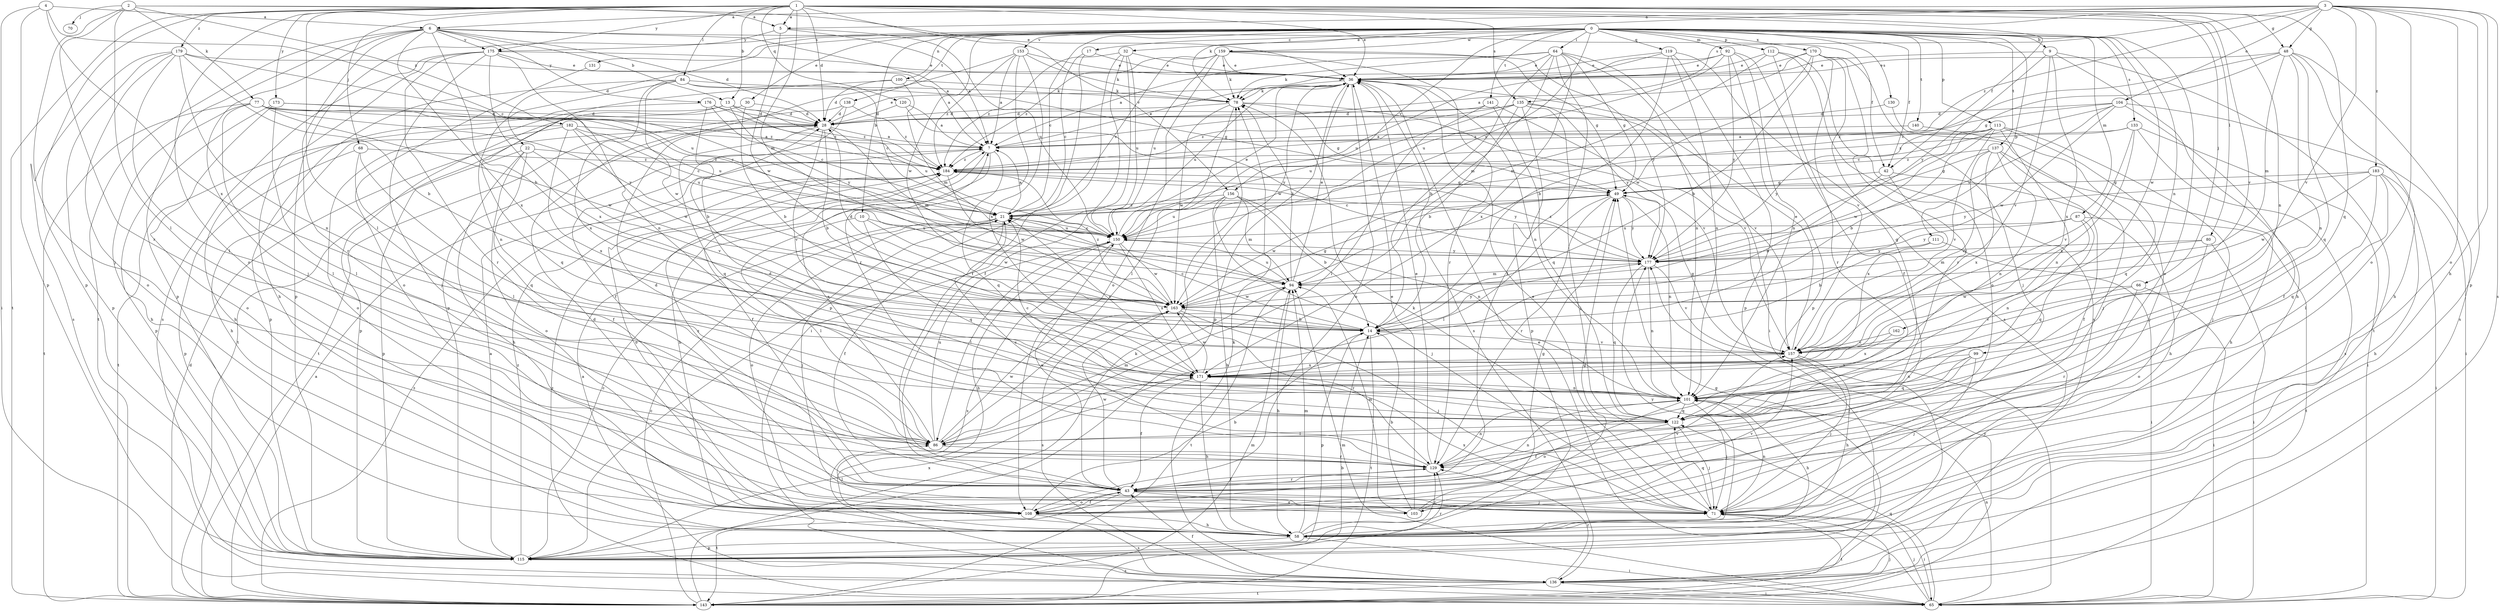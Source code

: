 strict digraph  {
0;
1;
2;
3;
4;
5;
6;
7;
9;
10;
13;
14;
17;
21;
22;
28;
30;
32;
36;
42;
43;
48;
49;
58;
64;
65;
66;
68;
70;
71;
77;
78;
80;
84;
86;
87;
92;
94;
99;
100;
101;
103;
104;
108;
111;
112;
113;
115;
119;
120;
122;
129;
130;
131;
133;
135;
136;
137;
138;
140;
141;
143;
150;
153;
156;
157;
159;
162;
163;
170;
171;
173;
175;
176;
177;
179;
182;
183;
184;
0 -> 9  [label=b];
0 -> 10  [label=b];
0 -> 17  [label=c];
0 -> 21  [label=c];
0 -> 22  [label=d];
0 -> 30  [label=e];
0 -> 32  [label=e];
0 -> 42  [label=f];
0 -> 64  [label=i];
0 -> 87  [label=m];
0 -> 92  [label=m];
0 -> 99  [label=n];
0 -> 100  [label=n];
0 -> 103  [label=o];
0 -> 111  [label=p];
0 -> 112  [label=p];
0 -> 113  [label=p];
0 -> 115  [label=p];
0 -> 119  [label=q];
0 -> 130  [label=s];
0 -> 131  [label=s];
0 -> 133  [label=s];
0 -> 137  [label=t];
0 -> 138  [label=t];
0 -> 140  [label=t];
0 -> 141  [label=t];
0 -> 150  [label=u];
0 -> 153  [label=v];
0 -> 156  [label=v];
0 -> 159  [label=w];
0 -> 162  [label=w];
0 -> 163  [label=w];
0 -> 170  [label=x];
1 -> 5  [label=a];
1 -> 13  [label=b];
1 -> 28  [label=d];
1 -> 36  [label=e];
1 -> 42  [label=f];
1 -> 48  [label=g];
1 -> 66  [label=j];
1 -> 68  [label=j];
1 -> 80  [label=l];
1 -> 84  [label=l];
1 -> 86  [label=l];
1 -> 94  [label=m];
1 -> 101  [label=n];
1 -> 103  [label=o];
1 -> 115  [label=p];
1 -> 120  [label=q];
1 -> 122  [label=q];
1 -> 135  [label=s];
1 -> 143  [label=t];
1 -> 156  [label=v];
1 -> 157  [label=v];
1 -> 173  [label=y];
1 -> 175  [label=y];
1 -> 179  [label=z];
2 -> 5  [label=a];
2 -> 36  [label=e];
2 -> 70  [label=j];
2 -> 71  [label=j];
2 -> 77  [label=k];
2 -> 86  [label=l];
2 -> 129  [label=r];
2 -> 182  [label=z];
3 -> 5  [label=a];
3 -> 6  [label=a];
3 -> 48  [label=g];
3 -> 58  [label=h];
3 -> 78  [label=k];
3 -> 103  [label=o];
3 -> 104  [label=o];
3 -> 108  [label=o];
3 -> 115  [label=p];
3 -> 135  [label=s];
3 -> 136  [label=s];
3 -> 157  [label=v];
3 -> 183  [label=z];
3 -> 184  [label=z];
4 -> 6  [label=a];
4 -> 21  [label=c];
4 -> 65  [label=i];
4 -> 115  [label=p];
4 -> 171  [label=x];
5 -> 7  [label=a];
5 -> 150  [label=u];
5 -> 163  [label=w];
5 -> 175  [label=y];
6 -> 7  [label=a];
6 -> 13  [label=b];
6 -> 14  [label=b];
6 -> 28  [label=d];
6 -> 42  [label=f];
6 -> 71  [label=j];
6 -> 115  [label=p];
6 -> 129  [label=r];
6 -> 143  [label=t];
6 -> 171  [label=x];
6 -> 175  [label=y];
6 -> 176  [label=y];
7 -> 36  [label=e];
7 -> 43  [label=f];
7 -> 58  [label=h];
7 -> 122  [label=q];
7 -> 184  [label=z];
9 -> 36  [label=e];
9 -> 58  [label=h];
9 -> 143  [label=t];
9 -> 157  [label=v];
9 -> 171  [label=x];
9 -> 177  [label=y];
10 -> 86  [label=l];
10 -> 122  [label=q];
10 -> 150  [label=u];
10 -> 163  [label=w];
13 -> 28  [label=d];
13 -> 108  [label=o];
13 -> 122  [label=q];
13 -> 150  [label=u];
13 -> 177  [label=y];
13 -> 184  [label=z];
14 -> 21  [label=c];
14 -> 115  [label=p];
14 -> 143  [label=t];
14 -> 157  [label=v];
14 -> 177  [label=y];
17 -> 21  [label=c];
17 -> 36  [label=e];
17 -> 43  [label=f];
21 -> 7  [label=a];
21 -> 43  [label=f];
21 -> 71  [label=j];
21 -> 108  [label=o];
21 -> 150  [label=u];
22 -> 43  [label=f];
22 -> 58  [label=h];
22 -> 108  [label=o];
22 -> 115  [label=p];
22 -> 157  [label=v];
22 -> 184  [label=z];
28 -> 7  [label=a];
28 -> 14  [label=b];
28 -> 36  [label=e];
28 -> 94  [label=m];
28 -> 122  [label=q];
28 -> 157  [label=v];
30 -> 14  [label=b];
30 -> 28  [label=d];
30 -> 115  [label=p];
32 -> 36  [label=e];
32 -> 43  [label=f];
32 -> 65  [label=i];
32 -> 115  [label=p];
32 -> 150  [label=u];
32 -> 184  [label=z];
36 -> 78  [label=k];
36 -> 101  [label=n];
36 -> 108  [label=o];
36 -> 115  [label=p];
36 -> 136  [label=s];
36 -> 150  [label=u];
36 -> 163  [label=w];
42 -> 14  [label=b];
42 -> 49  [label=g];
42 -> 58  [label=h];
42 -> 171  [label=x];
43 -> 71  [label=j];
43 -> 101  [label=n];
43 -> 108  [label=o];
43 -> 129  [label=r];
43 -> 143  [label=t];
43 -> 150  [label=u];
43 -> 163  [label=w];
43 -> 184  [label=z];
43 -> 103  [label=g];
48 -> 21  [label=c];
48 -> 36  [label=e];
48 -> 49  [label=g];
48 -> 58  [label=h];
48 -> 94  [label=m];
48 -> 101  [label=n];
48 -> 122  [label=q];
48 -> 136  [label=s];
49 -> 21  [label=c];
49 -> 86  [label=l];
49 -> 101  [label=n];
49 -> 129  [label=r];
49 -> 163  [label=w];
49 -> 177  [label=y];
58 -> 49  [label=g];
58 -> 65  [label=i];
58 -> 94  [label=m];
58 -> 115  [label=p];
58 -> 129  [label=r];
58 -> 177  [label=y];
64 -> 7  [label=a];
64 -> 14  [label=b];
64 -> 36  [label=e];
64 -> 43  [label=f];
64 -> 49  [label=g];
64 -> 65  [label=i];
64 -> 78  [label=k];
64 -> 94  [label=m];
64 -> 101  [label=n];
64 -> 171  [label=x];
65 -> 7  [label=a];
65 -> 36  [label=e];
65 -> 71  [label=j];
65 -> 94  [label=m];
65 -> 101  [label=n];
65 -> 122  [label=q];
65 -> 184  [label=z];
66 -> 65  [label=i];
66 -> 129  [label=r];
66 -> 157  [label=v];
66 -> 163  [label=w];
68 -> 86  [label=l];
68 -> 115  [label=p];
68 -> 122  [label=q];
68 -> 184  [label=z];
71 -> 36  [label=e];
71 -> 65  [label=i];
71 -> 78  [label=k];
71 -> 101  [label=n];
71 -> 122  [label=q];
71 -> 143  [label=t];
71 -> 171  [label=x];
77 -> 21  [label=c];
77 -> 28  [label=d];
77 -> 58  [label=h];
77 -> 86  [label=l];
77 -> 143  [label=t];
77 -> 150  [label=u];
77 -> 163  [label=w];
77 -> 177  [label=y];
78 -> 28  [label=d];
78 -> 49  [label=g];
78 -> 86  [label=l];
78 -> 157  [label=v];
78 -> 163  [label=w];
80 -> 65  [label=i];
80 -> 94  [label=m];
80 -> 108  [label=o];
80 -> 177  [label=y];
84 -> 21  [label=c];
84 -> 49  [label=g];
84 -> 78  [label=k];
84 -> 101  [label=n];
84 -> 115  [label=p];
84 -> 163  [label=w];
84 -> 171  [label=x];
86 -> 7  [label=a];
86 -> 28  [label=d];
86 -> 94  [label=m];
86 -> 129  [label=r];
86 -> 150  [label=u];
86 -> 163  [label=w];
87 -> 101  [label=n];
87 -> 122  [label=q];
87 -> 143  [label=t];
87 -> 150  [label=u];
87 -> 177  [label=y];
92 -> 36  [label=e];
92 -> 43  [label=f];
92 -> 78  [label=k];
92 -> 101  [label=n];
92 -> 115  [label=p];
92 -> 150  [label=u];
92 -> 177  [label=y];
94 -> 36  [label=e];
94 -> 58  [label=h];
94 -> 78  [label=k];
94 -> 143  [label=t];
94 -> 150  [label=u];
94 -> 163  [label=w];
99 -> 71  [label=j];
99 -> 101  [label=n];
99 -> 122  [label=q];
99 -> 129  [label=r];
99 -> 171  [label=x];
100 -> 28  [label=d];
100 -> 78  [label=k];
100 -> 94  [label=m];
100 -> 143  [label=t];
101 -> 21  [label=c];
101 -> 58  [label=h];
101 -> 71  [label=j];
101 -> 108  [label=o];
101 -> 122  [label=q];
103 -> 14  [label=b];
103 -> 36  [label=e];
103 -> 49  [label=g];
103 -> 94  [label=m];
103 -> 157  [label=v];
104 -> 21  [label=c];
104 -> 28  [label=d];
104 -> 43  [label=f];
104 -> 65  [label=i];
104 -> 163  [label=w];
104 -> 177  [label=y];
104 -> 184  [label=z];
108 -> 14  [label=b];
108 -> 28  [label=d];
108 -> 43  [label=f];
108 -> 58  [label=h];
108 -> 86  [label=l];
108 -> 136  [label=s];
108 -> 157  [label=v];
111 -> 14  [label=b];
111 -> 65  [label=i];
111 -> 177  [label=y];
112 -> 36  [label=e];
112 -> 94  [label=m];
112 -> 108  [label=o];
112 -> 129  [label=r];
112 -> 136  [label=s];
113 -> 7  [label=a];
113 -> 14  [label=b];
113 -> 71  [label=j];
113 -> 101  [label=n];
113 -> 122  [label=q];
113 -> 157  [label=v];
113 -> 163  [label=w];
113 -> 177  [label=y];
115 -> 7  [label=a];
115 -> 21  [label=c];
115 -> 129  [label=r];
115 -> 136  [label=s];
115 -> 171  [label=x];
115 -> 184  [label=z];
119 -> 14  [label=b];
119 -> 36  [label=e];
119 -> 101  [label=n];
119 -> 115  [label=p];
119 -> 136  [label=s];
119 -> 150  [label=u];
120 -> 7  [label=a];
120 -> 28  [label=d];
120 -> 177  [label=y];
122 -> 28  [label=d];
122 -> 43  [label=f];
122 -> 71  [label=j];
122 -> 86  [label=l];
129 -> 21  [label=c];
129 -> 36  [label=e];
129 -> 43  [label=f];
129 -> 101  [label=n];
130 -> 28  [label=d];
130 -> 71  [label=j];
131 -> 108  [label=o];
133 -> 7  [label=a];
133 -> 65  [label=i];
133 -> 136  [label=s];
133 -> 157  [label=v];
133 -> 171  [label=x];
133 -> 184  [label=z];
135 -> 14  [label=b];
135 -> 28  [label=d];
135 -> 71  [label=j];
135 -> 115  [label=p];
135 -> 150  [label=u];
135 -> 157  [label=v];
135 -> 177  [label=y];
135 -> 184  [label=z];
136 -> 43  [label=f];
136 -> 49  [label=g];
136 -> 65  [label=i];
136 -> 78  [label=k];
136 -> 129  [label=r];
136 -> 143  [label=t];
137 -> 43  [label=f];
137 -> 49  [label=g];
137 -> 58  [label=h];
137 -> 101  [label=n];
137 -> 157  [label=v];
137 -> 171  [label=x];
137 -> 184  [label=z];
138 -> 28  [label=d];
138 -> 43  [label=f];
138 -> 143  [label=t];
138 -> 184  [label=z];
140 -> 7  [label=a];
140 -> 71  [label=j];
141 -> 28  [label=d];
141 -> 86  [label=l];
141 -> 122  [label=q];
141 -> 157  [label=v];
143 -> 7  [label=a];
143 -> 14  [label=b];
143 -> 21  [label=c];
143 -> 28  [label=d];
143 -> 71  [label=j];
143 -> 78  [label=k];
143 -> 94  [label=m];
143 -> 177  [label=y];
143 -> 184  [label=z];
150 -> 21  [label=c];
150 -> 36  [label=e];
150 -> 58  [label=h];
150 -> 86  [label=l];
150 -> 136  [label=s];
150 -> 163  [label=w];
150 -> 171  [label=x];
150 -> 177  [label=y];
153 -> 7  [label=a];
153 -> 36  [label=e];
153 -> 78  [label=k];
153 -> 115  [label=p];
153 -> 129  [label=r];
153 -> 171  [label=x];
153 -> 184  [label=z];
156 -> 14  [label=b];
156 -> 21  [label=c];
156 -> 58  [label=h];
156 -> 71  [label=j];
156 -> 94  [label=m];
156 -> 101  [label=n];
156 -> 150  [label=u];
157 -> 36  [label=e];
157 -> 49  [label=g];
157 -> 58  [label=h];
157 -> 71  [label=j];
157 -> 171  [label=x];
159 -> 21  [label=c];
159 -> 36  [label=e];
159 -> 49  [label=g];
159 -> 78  [label=k];
159 -> 108  [label=o];
159 -> 129  [label=r];
159 -> 150  [label=u];
159 -> 177  [label=y];
159 -> 184  [label=z];
162 -> 157  [label=v];
162 -> 171  [label=x];
163 -> 14  [label=b];
163 -> 28  [label=d];
163 -> 49  [label=g];
163 -> 71  [label=j];
163 -> 129  [label=r];
163 -> 136  [label=s];
163 -> 184  [label=z];
170 -> 7  [label=a];
170 -> 14  [label=b];
170 -> 36  [label=e];
170 -> 71  [label=j];
170 -> 122  [label=q];
170 -> 129  [label=r];
170 -> 157  [label=v];
170 -> 163  [label=w];
171 -> 21  [label=c];
171 -> 43  [label=f];
171 -> 58  [label=h];
171 -> 101  [label=n];
171 -> 163  [label=w];
173 -> 28  [label=d];
173 -> 86  [label=l];
173 -> 108  [label=o];
173 -> 115  [label=p];
173 -> 184  [label=z];
175 -> 7  [label=a];
175 -> 36  [label=e];
175 -> 58  [label=h];
175 -> 71  [label=j];
175 -> 101  [label=n];
175 -> 129  [label=r];
175 -> 136  [label=s];
175 -> 171  [label=x];
176 -> 14  [label=b];
176 -> 21  [label=c];
176 -> 28  [label=d];
176 -> 58  [label=h];
176 -> 184  [label=z];
177 -> 94  [label=m];
177 -> 101  [label=n];
177 -> 122  [label=q];
177 -> 157  [label=v];
177 -> 184  [label=z];
179 -> 14  [label=b];
179 -> 36  [label=e];
179 -> 86  [label=l];
179 -> 101  [label=n];
179 -> 108  [label=o];
179 -> 115  [label=p];
179 -> 136  [label=s];
179 -> 150  [label=u];
182 -> 7  [label=a];
182 -> 21  [label=c];
182 -> 58  [label=h];
182 -> 143  [label=t];
182 -> 150  [label=u];
182 -> 163  [label=w];
182 -> 171  [label=x];
183 -> 49  [label=g];
183 -> 58  [label=h];
183 -> 65  [label=i];
183 -> 86  [label=l];
183 -> 122  [label=q];
183 -> 163  [label=w];
183 -> 177  [label=y];
184 -> 49  [label=g];
184 -> 108  [label=o];
184 -> 163  [label=w];
184 -> 177  [label=y];
}

